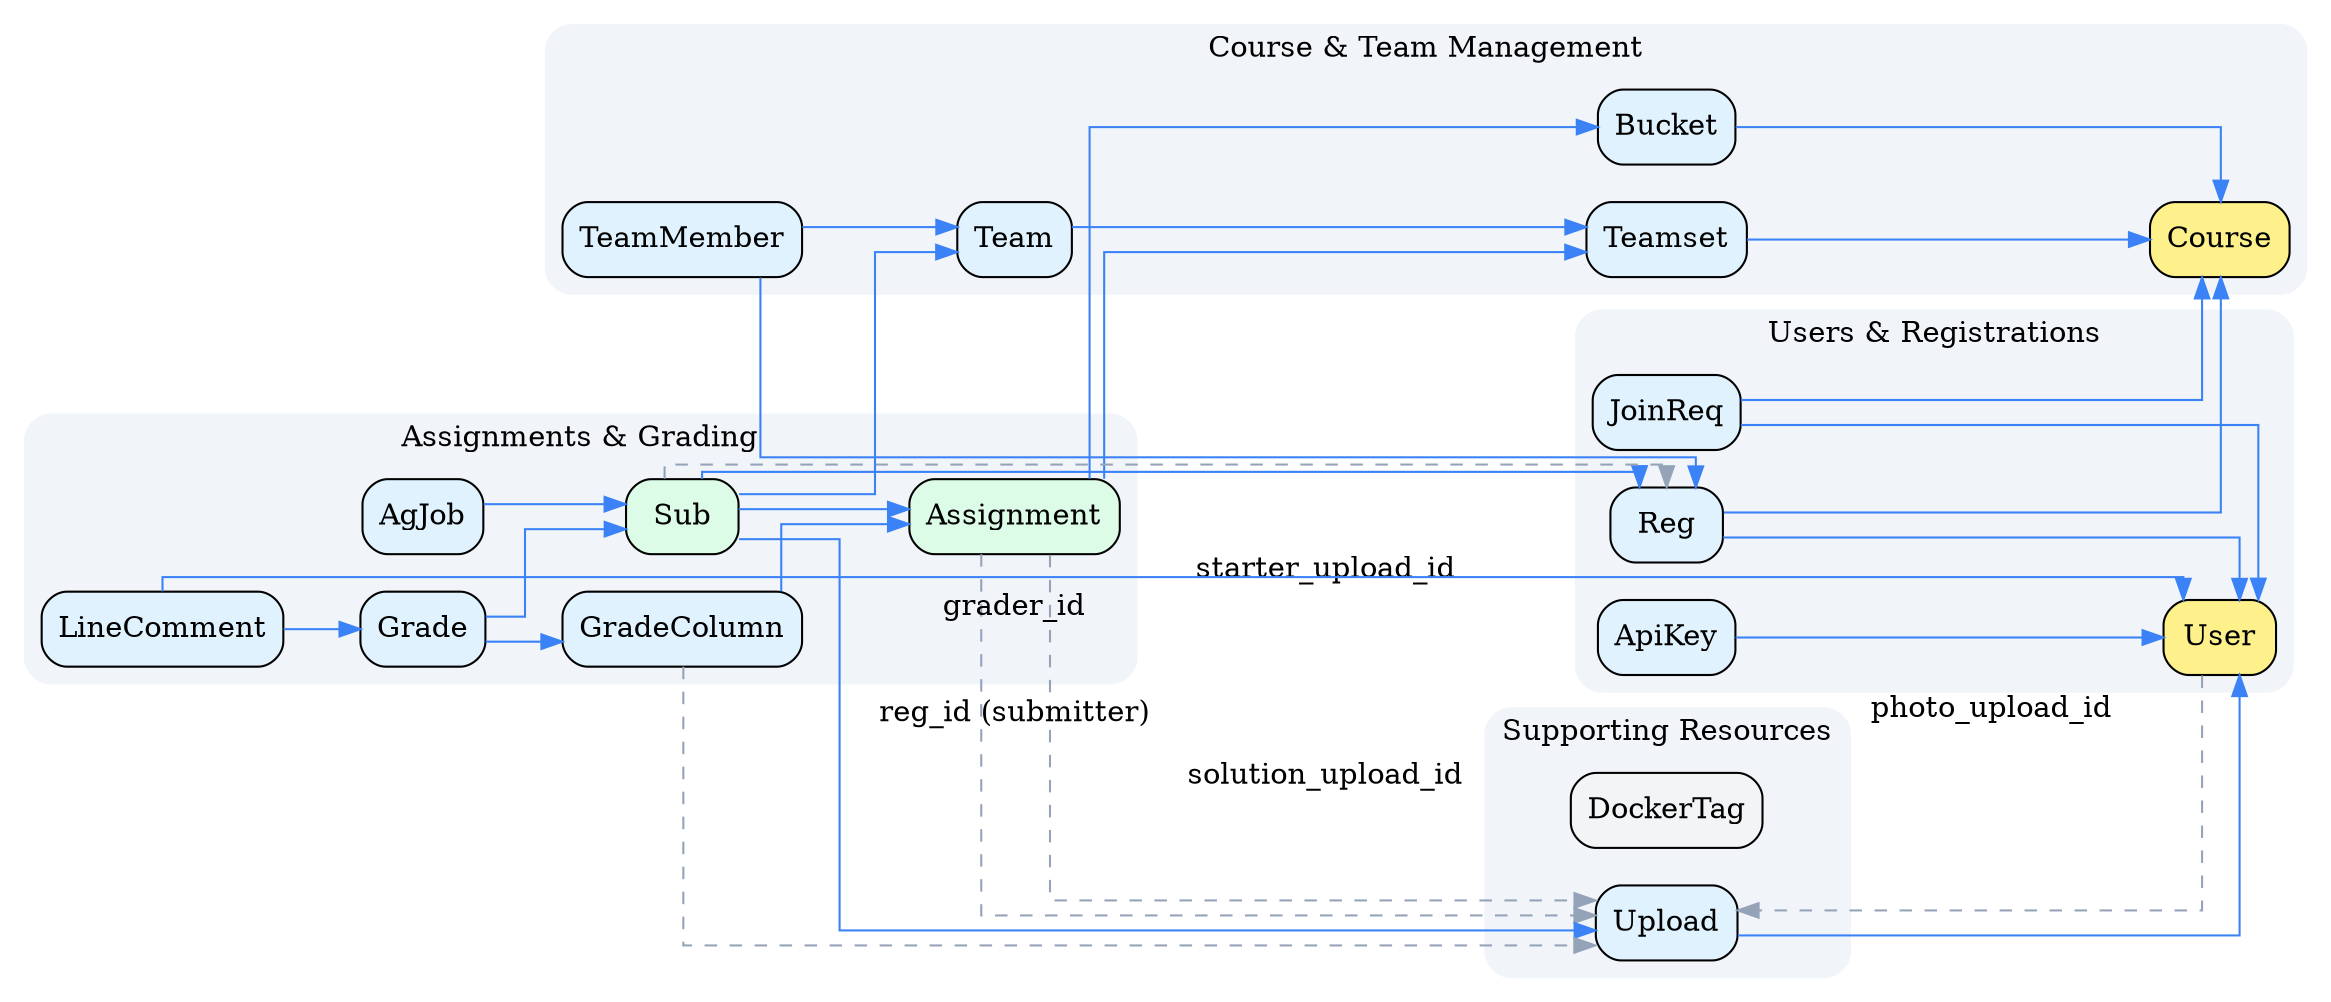digraph InkfishSchema {
    rankdir=LR;
    splines=ortho;
    node [shape=box, style="rounded,filled", fillcolor="#e0f2fe"];
    edge [color="#3b82f6"];

    // Define node shapes and colors
    Course [fillcolor="#fef08a"];
    User [fillcolor="#fef08a"];
    Assignment [fillcolor="#dcfce7"];
    Sub [fillcolor="#dcfce7"];
    DockerTag [fillcolor="#f3f4f6"];

    // -- Core Hierarchies --

    // Course is a primary root
    Bucket -> Course;
    Teamset -> Course;
    Reg -> Course;
    JoinReq -> Course;

    // User is a primary root
    Reg -> User;
    JoinReq -> User;
    Upload -> User;
    ApiKey -> User;
    LineComment -> User;
    User -> Upload [label="photo_upload_id", style=dashed, color="#94a3b8", constraint=false];

    // Assignment Hierarchy
    Assignment -> Bucket;
    Assignment -> Teamset;
    Assignment -> Upload [label="starter_upload_id", style=dashed, color="#94a3b8"];
    Assignment -> Upload [label="solution_upload_id", style=dashed, color="#94a3b8"];

    // Team Hierarchy (via Teamset)
    Team -> Teamset;
    TeamMember -> Team;
    TeamMember -> Reg;

    // Submission & Grading Hierarchy (via Assignment)
    Sub -> Assignment;
    Sub -> Team;
    Sub -> Reg [label="reg_id (submitter)"];
    Sub -> Reg [label="grader_id", style=dashed, color="#94a3b8", constraint=false];
    Sub -> Upload;

    GradeColumn -> Assignment;
    GradeColumn -> Upload [style=dashed, color="#94a3b8"];

    Grade -> Sub;
    Grade -> GradeColumn;

    LineComment -> Grade;

    // Standalone or loosely coupled
    AgJob -> Sub;

    // -- Visual Grouping --

    subgraph cluster_course {
        label = "Course & Team Management";
        style="filled,rounded";
        color="#f1f5f9";
        Course; Bucket; Teamset; Team; TeamMember;
    }

    subgraph cluster_user {
        label = "Users & Registrations";
        style="filled,rounded";
        color="#f1f5f9";
        User; Reg; JoinReq; ApiKey;
    }

    subgraph cluster_assignment {
        label = "Assignments & Grading";
        style="filled,rounded";
        color="#f1f5f9";
        Assignment; Sub; GradeColumn; Grade; LineComment; AgJob;
    }

    subgraph cluster_support {
        label = "Supporting Resources";
        style="filled,rounded";
        color="#f1f5f9";
        Upload; DockerTag;
    }
}
